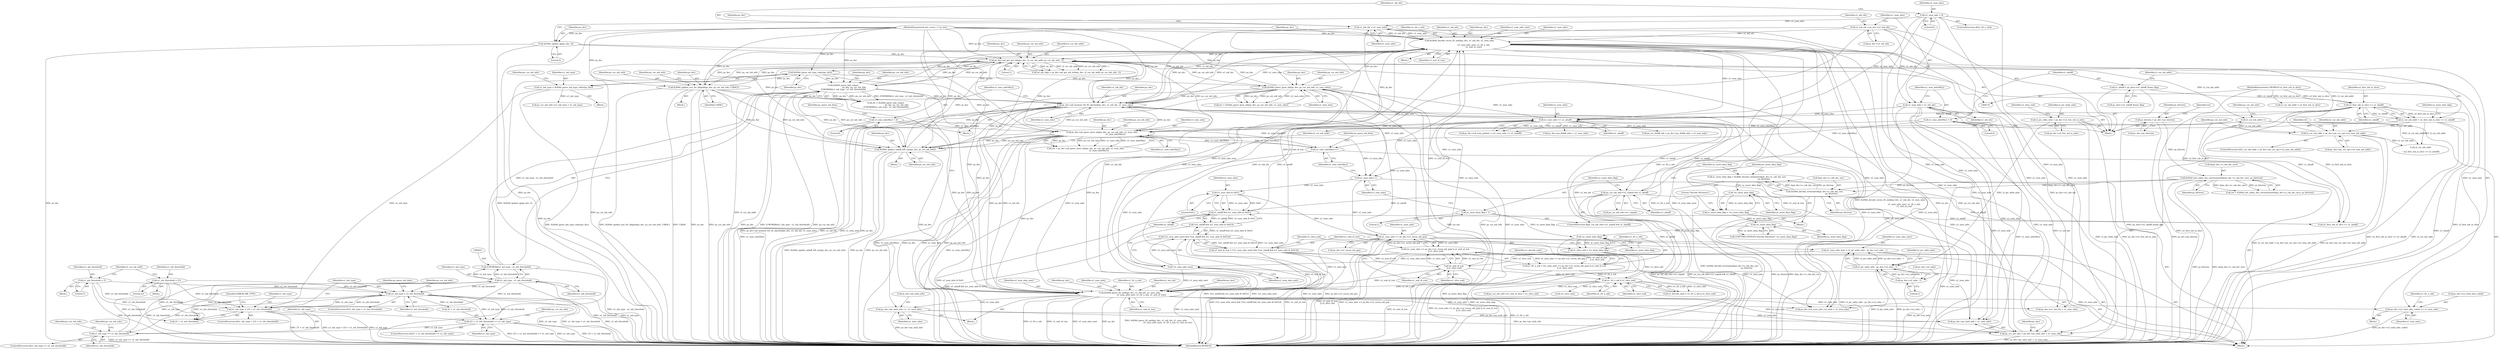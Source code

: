 digraph "0_Android_4a524d3a8ae9aa20c36430008e6bd429443f8f1d_2@pointer" {
"1000791" [label="(Call,ps_dec->u2_total_mbs_coded += u1_num_mbs)"];
"1000784" [label="(Call,ih264d_decode_recon_tfr_nmb(ps_dec, u1_mb_idx, u1_num_mbs,\n\n                                             u1_num_mbs_next, u1_tfr_n_mb,\n                                             u1_end_of_row))"];
"1000589" [label="(Call,ih264d_parse_ipcm_mb(ps_dec, ps_cur_mb_info, u1_num_mbs))"];
"1000503" [label="(Call,ih264d_parse_mb_type_cabac(ps_dec))"];
"1000367" [label="(Call,ps_dec->pf_get_mb_info(ps_dec, i2_cur_mb_addr, ps_cur_mb_info, 1))"];
"1000627" [label="(Call,ih264d_parse_imb_cabac(\n                                    ps_dec, ps_cur_mb_info,\n (UWORD8)(u1_mb_type - u1_mb_threshold)))"];
"1000136" [label="(MethodParameterIn,dec_struct_t * ps_dec)"];
"1000630" [label="(Call,(UWORD8)(u1_mb_type - u1_mb_threshold))"];
"1000632" [label="(Call,u1_mb_type - u1_mb_threshold)"];
"1000607" [label="(Call,u1_mb_type == u1_mb_threshold)"];
"1000574" [label="(Call,(25 + u1_mb_threshold) == u1_mb_type)"];
"1000519" [label="(Call,u1_mb_type < u1_mb_threshold)"];
"1000511" [label="(Call,u1_mb_type > (25 + u1_mb_threshold))"];
"1000501" [label="(Call,u1_mb_type = ih264d_parse_mb_type_cabac(ps_dec))"];
"1000217" [label="(Call,u1_mb_threshold = 23)"];
"1000203" [label="(Call,u1_mb_threshold = 5)"];
"1000476" [label="(Call,ih264d_update_nnz_for_skipmb(ps_dec, ps_cur_mb_info, CABAC))"];
"1000230" [label="(Call,ih264d_update_qp(ps_dec, 0))"];
"1000742" [label="(Call,ps_dec->pf_mvpred_ref_tfr_nby2mb(ps_dec, u1_mb_idx, u1_num_mbs))"];
"1000656" [label="(Call,ih264d_update_mbaff_left_nnz(ps_dec, ps_cur_mb_info))"];
"1000538" [label="(Call,ps_dec->pf_parse_inter_mb(ps_dec, ps_cur_mb_info, u1_num_mbs,\n                                          u1_num_mbsNby2))"];
"1000340" [label="(Call,u1_num_mbs >> u1_mbaff)"];
"1000238" [label="(Call,u1_num_mbs = u1_mb_idx)"];
"1000233" [label="(Call,u1_mb_idx = ps_dec->u1_mb_idx)"];
"1000721" [label="(Call,u1_num_mbs == ps_dec->u1_recon_mb_grp)"];
"1000688" [label="(Call,u1_num_mbs++)"];
"1000711" [label="(Call,u1_num_mbs & 0x01)"];
"1000798" [label="(Call,u1_num_mbs = 0)"];
"1000770" [label="(Call,ih264d_parse_tfr_nmb(ps_dec, u1_mb_idx, u1_num_mbs,\n                                     u1_num_mbs_next, u1_tfr_n_mb, u1_end_of_row))"];
"1000801" [label="(Call,u1_mb_idx = u1_num_mbs)"];
"1000706" [label="(Call,!u1_num_mbs_next)"];
"1000694" [label="(Call,u1_num_mbs_next = i2_pic_wdin_mbs - ps_dec->u2_mbx - 1)"];
"1000696" [label="(Call,i2_pic_wdin_mbs - ps_dec->u2_mbx - 1)"];
"1000149" [label="(Call,i2_pic_wdin_mbs = ps_dec->u2_frm_wd_in_mbs)"];
"1000698" [label="(Call,ps_dec->u2_mbx - 1)"];
"1000731" [label="(Call,u1_tfr_n_mb || u1_slice_end)"];
"1000718" [label="(Call,u1_tfr_n_mb = (u1_num_mbs == ps_dec->u1_recon_mb_grp) || u1_end_of_row\n || u1_slice_end)"];
"1000720" [label="(Call,(u1_num_mbs == ps_dec->u1_recon_mb_grp) || u1_end_of_row\n || u1_slice_end)"];
"1000726" [label="(Call,u1_end_of_row\n || u1_slice_end)"];
"1000703" [label="(Call,u1_end_of_row = (!u1_num_mbs_next) && (!(u1_mbaff && (u1_num_mbs & 0x01))))"];
"1000705" [label="(Call,(!u1_num_mbs_next) && (!(u1_mbaff && (u1_num_mbs & 0x01))))"];
"1000708" [label="(Call,!(u1_mbaff && (u1_num_mbs & 0x01)))"];
"1000709" [label="(Call,u1_mbaff && (u1_num_mbs & 0x01))"];
"1000662" [label="(Call,ps_cur_mb_info->u1_topmb && u1_mbaff)"];
"1000714" [label="(Call,u1_slice_end = !uc_more_data_flag)"];
"1000716" [label="(Call,!uc_more_data_flag)"];
"1000667" [label="(Call,uc_more_data_flag = 1)"];
"1000686" [label="(Call,!uc_more_data_flag)"];
"1000680" [label="(Call,uc_more_data_flag = !uc_more_data_flag)"];
"1000682" [label="(Call,!uc_more_data_flag)"];
"1000672" [label="(Call,uc_more_data_flag = ih264d_decode_terminate(&ps_dec->s_cab_dec_env,\n                                                      ps_bitstrm))"];
"1000674" [label="(Call,ih264d_decode_terminate(&ps_dec->s_cab_dec_env,\n                                                      ps_bitstrm))"];
"1000276" [label="(Call,ih264d_init_cabac_dec_envirnoment(&(ps_dec->s_cab_dec_env), ps_bitstrm))"];
"1000178" [label="(Call,ps_bitstrm = ps_dec->ps_bitstrm)"];
"1000251" [label="(Call,u2_first_mb_in_slice << u1_mbaff)"];
"1000138" [label="(MethodParameterIn,UWORD16 u2_first_mb_in_slice)"];
"1000244" [label="(Call,u1_mbaff = ps_slice->u1_mbaff_frame_flag)"];
"1000746" [label="(Call,u1_num_mbsNby2 = 0)"];
"1000241" [label="(Call,u1_num_mbsNby2 = 0)"];
"1000690" [label="(Call,u1_num_mbsNby2++)"];
"1000307" [label="(Call,i2_cur_mb_addr > ps_dec->ps_cur_sps->u2_max_mb_addr)"];
"1000659" [label="(Call,i2_cur_mb_addr++)"];
"1000249" [label="(Call,i2_cur_mb_addr = u2_first_mb_in_slice << u1_mbaff)"];
"1000319" [label="(Call,ps_cur_mb_info = ps_dec->ps_nmb_info + u1_num_mbs)"];
"1000777" [label="(Call,ps_dec->ps_nmb_info +=  u1_num_mbs)"];
"1000779" [label="(Identifier,ps_dec)"];
"1000742" [label="(Call,ps_dec->pf_mvpred_ref_tfr_nby2mb(ps_dec, u1_mb_idx, u1_num_mbs))"];
"1000693" [label="(Identifier,ps_parse_mb_data)"];
"1000629" [label="(Identifier,ps_cur_mb_info)"];
"1000309" [label="(Call,ps_dec->ps_cur_sps->u2_max_mb_addr)"];
"1000681" [label="(Identifier,uc_more_data_flag)"];
"1000369" [label="(Identifier,i2_cur_mb_addr)"];
"1000255" [label="(Identifier,uc_more_data_flag)"];
"1000541" [label="(Identifier,u1_num_mbs)"];
"1000705" [label="(Call,(!u1_num_mbs_next) && (!(u1_mbaff && (u1_num_mbs & 0x01))))"];
"1000307" [label="(Call,i2_cur_mb_addr > ps_dec->ps_cur_sps->u2_max_mb_addr)"];
"1000277" [label="(Call,&(ps_dec->s_cab_dec_env))"];
"1000178" [label="(Call,ps_bitstrm = ps_dec->ps_bitstrm)"];
"1000246" [label="(Call,ps_slice->u1_mbaff_frame_flag)"];
"1000539" [label="(Identifier,ps_dec)"];
"1000697" [label="(Identifier,i2_pic_wdin_mbs)"];
"1000732" [label="(Identifier,u1_tfr_n_mb)"];
"1000728" [label="(Identifier,u1_slice_end)"];
"1000801" [label="(Call,u1_mb_idx = u1_num_mbs)"];
"1000156" [label="(Identifier,u1_slice_end)"];
"1000326" [label="(Call,ps_dec->u4_num_mbs_cur_nmb = u1_num_mbs)"];
"1000806" [label="(Identifier,ps_dec)"];
"1000709" [label="(Call,u1_mbaff && (u1_num_mbs & 0x01))"];
"1000151" [label="(Call,ps_dec->u2_frm_wd_in_mbs)"];
"1000239" [label="(Identifier,u1_num_mbs)"];
"1000252" [label="(Identifier,u2_first_mb_in_slice)"];
"1000503" [label="(Call,ih264d_parse_mb_type_cabac(ps_dec))"];
"1000745" [label="(Identifier,u1_num_mbs)"];
"1000711" [label="(Call,u1_num_mbs & 0x01)"];
"1000371" [label="(Literal,1)"];
"1000583" [label="(Identifier,ps_cur_mb_info)"];
"1000217" [label="(Call,u1_mb_threshold = 23)"];
"1000689" [label="(Identifier,u1_num_mbs)"];
"1000511" [label="(Call,u1_mb_type > (25 + u1_mb_threshold))"];
"1000702" [label="(Literal,1)"];
"1000139" [label="(Block,)"];
"1000343" [label="(Call,ps_cur_deblk_mb = ps_dec->ps_deblk_mbn + u1_num_mbs)"];
"1000714" [label="(Call,u1_slice_end = !uc_more_data_flag)"];
"1000368" [label="(Identifier,ps_dec)"];
"1000306" [label="(ControlStructure,if(i2_cur_mb_addr > ps_dec->ps_cur_sps->u2_max_mb_addr))"];
"1000774" [label="(Identifier,u1_num_mbs_next)"];
"1000367" [label="(Call,ps_dec->pf_get_mb_info(ps_dec, i2_cur_mb_addr, ps_cur_mb_info, 1))"];
"1000726" [label="(Call,u1_end_of_row\n || u1_slice_end)"];
"1000220" [label="(Call,i2_cur_mb_addr = u2_first_mb_in_slice)"];
"1000655" [label="(Block,)"];
"1000625" [label="(Call,ret = ih264d_parse_imb_cabac(\n                                    ps_dec, ps_cur_mb_info,\n (UWORD8)(u1_mb_type - u1_mb_threshold)))"];
"1000341" [label="(Identifier,u1_num_mbs)"];
"1000274" [label="(Call,ret = ih264d_init_cabac_dec_envirnoment(&(ps_dec->s_cab_dec_env), ps_bitstrm))"];
"1000746" [label="(Call,u1_num_mbsNby2 = 0)"];
"1000296" [label="(Block,)"];
"1000336" [label="(Call,ps_dec->u4_num_pmbair = (u1_num_mbs >> u1_mbaff))"];
"1000249" [label="(Call,i2_cur_mb_addr = u2_first_mb_in_slice << u1_mbaff)"];
"1000243" [label="(Literal,0)"];
"1000778" [label="(Call,ps_dec->ps_nmb_info)"];
"1000707" [label="(Identifier,u1_num_mbs_next)"];
"1000723" [label="(Call,ps_dec->u1_recon_mb_grp)"];
"1000710" [label="(Identifier,u1_mbaff)"];
"1000685" [label="(Literal,\"Decode Sliceterm\")"];
"1000512" [label="(Identifier,u1_mb_type)"];
"1000632" [label="(Call,u1_mb_type - u1_mb_threshold)"];
"1000526" [label="(Identifier,ps_cur_mb_info)"];
"1000718" [label="(Call,u1_tfr_n_mb = (u1_num_mbs == ps_dec->u1_recon_mb_grp) || u1_end_of_row\n || u1_slice_end)"];
"1000785" [label="(Identifier,ps_dec)"];
"1000483" [label="(Identifier,ps_cur_mb_info)"];
"1000477" [label="(Identifier,ps_dec)"];
"1000628" [label="(Identifier,ps_dec)"];
"1000281" [label="(Identifier,ps_bitstrm)"];
"1000748" [label="(Literal,0)"];
"1000666" [label="(Identifier,u1_mbaff)"];
"1000657" [label="(Identifier,ps_dec)"];
"1000706" [label="(Call,!u1_num_mbs_next)"];
"1000771" [label="(Identifier,ps_dec)"];
"1000240" [label="(Identifier,u1_mb_idx)"];
"1000664" [label="(Identifier,ps_cur_mb_info)"];
"1000478" [label="(Identifier,ps_cur_mb_info)"];
"1000235" [label="(Call,ps_dec->u1_mb_idx)"];
"1000316" [label="(Identifier,ret)"];
"1000518" [label="(ControlStructure,if(u1_mb_type < u1_mb_threshold))"];
"1000536" [label="(Call,ret = ps_dec->pf_parse_inter_mb(ps_dec, ps_cur_mb_info, u1_num_mbs,\n                                          u1_num_mbsNby2))"];
"1000694" [label="(Call,u1_num_mbs_next = i2_pic_wdin_mbs - ps_dec->u2_mbx - 1)"];
"1000519" [label="(Call,u1_mb_type < u1_mb_threshold)"];
"1000231" [label="(Identifier,ps_dec)"];
"1000502" [label="(Identifier,u1_mb_type)"];
"1000520" [label="(Identifier,u1_mb_type)"];
"1000783" [label="(Block,)"];
"1000230" [label="(Call,ih264d_update_qp(ps_dec, 0))"];
"1000729" [label="(Call,u1_decode_nmb = u1_tfr_n_mb || u1_slice_end)"];
"1000587" [label="(Call,ret = ih264d_parse_ipcm_mb(ps_dec, ps_cur_mb_info, u1_num_mbs))"];
"1000784" [label="(Call,ih264d_decode_recon_tfr_nmb(ps_dec, u1_mb_idx, u1_num_mbs,\n\n                                             u1_num_mbs_next, u1_tfr_n_mb,\n                                             u1_end_of_row))"];
"1000613" [label="(Identifier,ps_cur_mb_info)"];
"1000690" [label="(Call,u1_num_mbsNby2++)"];
"1000769" [label="(Block,)"];
"1000696" [label="(Call,i2_pic_wdin_mbs - ps_dec->u2_mbx - 1)"];
"1000276" [label="(Call,ih264d_init_cabac_dec_envirnoment(&(ps_dec->s_cab_dec_env), ps_bitstrm))"];
"1000699" [label="(Call,ps_dec->u2_mbx)"];
"1000716" [label="(Call,!uc_more_data_flag)"];
"1000764" [label="(Block,)"];
"1000773" [label="(Identifier,u1_num_mbs)"];
"1000777" [label="(Call,ps_dec->ps_nmb_info +=  u1_num_mbs)"];
"1000573" [label="(ControlStructure,if((25 + u1_mb_threshold) == u1_mb_type))"];
"1000796" [label="(ControlStructure,if(u1_tfr_n_mb))"];
"1000589" [label="(Call,ih264d_parse_ipcm_mb(ps_dec, ps_cur_mb_info, u1_num_mbs))"];
"1000479" [label="(Identifier,CABAC)"];
"1000501" [label="(Call,u1_mb_type = ih264d_parse_mb_type_cabac(ps_dec))"];
"1000218" [label="(Identifier,u1_mb_threshold)"];
"1000731" [label="(Call,u1_tfr_n_mb || u1_slice_end)"];
"1000791" [label="(Call,ps_dec->u2_total_mbs_coded += u1_num_mbs)"];
"1000221" [label="(Identifier,i2_cur_mb_addr)"];
"1000185" [label="(Identifier,ret)"];
"1000658" [label="(Identifier,ps_cur_mb_info)"];
"1000708" [label="(Call,!(u1_mbaff && (u1_num_mbs & 0x01)))"];
"1000691" [label="(Identifier,u1_num_mbsNby2)"];
"1000630" [label="(Call,(UWORD8)(u1_mb_type - u1_mb_threshold))"];
"1000790" [label="(Identifier,u1_end_of_row)"];
"1000803" [label="(Identifier,u1_num_mbs)"];
"1000820" [label="(Call,i2_cur_mb_addr\n\n - (u2_first_mb_in_slice << u1_mbaff))"];
"1000733" [label="(Identifier,u1_slice_end)"];
"1000500" [label="(Block,)"];
"1000668" [label="(Identifier,uc_more_data_flag)"];
"1000205" [label="(Literal,5)"];
"1000193" [label="(Block,)"];
"1000591" [label="(Identifier,ps_cur_mb_info)"];
"1000574" [label="(Call,(25 + u1_mb_threshold) == u1_mb_type)"];
"1000319" [label="(Call,ps_cur_mb_info = ps_dec->ps_nmb_info + u1_num_mbs)"];
"1000540" [label="(Identifier,ps_cur_mb_info)"];
"1000795" [label="(Identifier,u1_num_mbs)"];
"1000507" [label="(Identifier,ps_cur_mb_info)"];
"1000219" [label="(Literal,23)"];
"1000734" [label="(Call,ps_cur_mb_info->u1_end_of_slice = u1_slice_end)"];
"1000609" [label="(Identifier,u1_mb_threshold)"];
"1000660" [label="(Identifier,i2_cur_mb_addr)"];
"1000802" [label="(Identifier,u1_mb_idx)"];
"1000747" [label="(Identifier,u1_num_mbsNby2)"];
"1000669" [label="(Literal,1)"];
"1000149" [label="(Call,i2_pic_wdin_mbs = ps_dec->u2_frm_wd_in_mbs)"];
"1000138" [label="(MethodParameterIn,UWORD16 u2_first_mb_in_slice)"];
"1000606" [label="(ControlStructure,if(u1_mb_type == u1_mb_threshold))"];
"1000505" [label="(Call,ps_cur_mb_info->u1_mb_type = u1_mb_type)"];
"1000720" [label="(Call,(u1_num_mbs == ps_dec->u1_recon_mb_grp) || u1_end_of_row\n || u1_slice_end)"];
"1000799" [label="(Identifier,u1_num_mbs)"];
"1000241" [label="(Call,u1_num_mbsNby2 = 0)"];
"1000712" [label="(Identifier,u1_num_mbs)"];
"1000793" [label="(Identifier,ps_dec)"];
"1000476" [label="(Call,ih264d_update_nnz_for_skipmb(ps_dec, ps_cur_mb_info, CABAC))"];
"1000695" [label="(Identifier,u1_num_mbs_next)"];
"1000788" [label="(Identifier,u1_num_mbs_next)"];
"1000233" [label="(Call,u1_mb_idx = ps_dec->u1_mb_idx)"];
"1000800" [label="(Literal,0)"];
"1000684" [label="(Call,COPYTHECONTEXT(\"Decode Sliceterm\",!uc_more_data_flag))"];
"1000721" [label="(Call,u1_num_mbs == ps_dec->u1_recon_mb_grp)"];
"1000253" [label="(Identifier,u1_mbaff)"];
"1000674" [label="(Call,ih264d_decode_terminate(&ps_dec->s_cab_dec_env,\n                                                      ps_bitstrm))"];
"1000250" [label="(Identifier,i2_cur_mb_addr)"];
"1000633" [label="(Identifier,u1_mb_type)"];
"1000704" [label="(Identifier,u1_end_of_row)"];
"1000659" [label="(Call,i2_cur_mb_addr++)"];
"1000517" [label="(Identifier,ERROR_MB_TYPE)"];
"1000675" [label="(Call,&ps_dec->s_cab_dec_env)"];
"1000245" [label="(Identifier,u1_mbaff)"];
"1000607" [label="(Call,u1_mb_type == u1_mb_threshold)"];
"1000673" [label="(Identifier,uc_more_data_flag)"];
"1000538" [label="(Call,ps_dec->pf_parse_inter_mb(ps_dec, ps_cur_mb_info, u1_num_mbs,\n                                          u1_num_mbsNby2))"];
"1000308" [label="(Identifier,i2_cur_mb_addr)"];
"1000822" [label="(Call,u2_first_mb_in_slice << u1_mbaff)"];
"1000328" [label="(Identifier,ps_dec)"];
"1000667" [label="(Call,uc_more_data_flag = 1)"];
"1000792" [label="(Call,ps_dec->u2_total_mbs_coded)"];
"1000627" [label="(Call,ih264d_parse_imb_cabac(\n                                    ps_dec, ps_cur_mb_info,\n (UWORD8)(u1_mb_type - u1_mb_threshold)))"];
"1000232" [label="(Literal,0)"];
"1000294" [label="(Call,!u1_slice_end)"];
"1000686" [label="(Call,!uc_more_data_flag)"];
"1000787" [label="(Identifier,u1_num_mbs)"];
"1000688" [label="(Call,u1_num_mbs++)"];
"1000698" [label="(Call,ps_dec->u2_mbx - 1)"];
"1000717" [label="(Identifier,uc_more_data_flag)"];
"1000744" [label="(Identifier,u1_mb_idx)"];
"1000592" [label="(Identifier,u1_num_mbs)"];
"1000789" [label="(Identifier,u1_tfr_n_mb)"];
"1000722" [label="(Identifier,u1_num_mbs)"];
"1000727" [label="(Identifier,u1_end_of_row)"];
"1000661" [label="(ControlStructure,if(ps_cur_mb_info->u1_topmb && u1_mbaff))"];
"1000827" [label="(MethodReturn,WORD32)"];
"1000683" [label="(Identifier,uc_more_data_flag)"];
"1000770" [label="(Call,ih264d_parse_tfr_nmb(ps_dec, u1_mb_idx, u1_num_mbs,\n                                     u1_num_mbs_next, u1_tfr_n_mb, u1_end_of_row))"];
"1000662" [label="(Call,ps_cur_mb_info->u1_topmb && u1_mbaff)"];
"1000504" [label="(Identifier,ps_dec)"];
"1000713" [label="(Literal,0x01)"];
"1000776" [label="(Identifier,u1_end_of_row)"];
"1000775" [label="(Identifier,u1_tfr_n_mb)"];
"1000679" [label="(Identifier,ps_bitstrm)"];
"1000401" [label="(Block,)"];
"1000751" [label="(Identifier,ps_parse_mb_data)"];
"1000682" [label="(Call,!uc_more_data_flag)"];
"1000743" [label="(Identifier,ps_dec)"];
"1000565" [label="(Identifier,ps_parse_mb_data)"];
"1000234" [label="(Identifier,u1_mb_idx)"];
"1000786" [label="(Identifier,u1_mb_idx)"];
"1000621" [label="(Identifier,ps_cur_mb_info)"];
"1000797" [label="(Identifier,u1_tfr_n_mb)"];
"1000150" [label="(Identifier,i2_pic_wdin_mbs)"];
"1000578" [label="(Identifier,u1_mb_type)"];
"1000663" [label="(Call,ps_cur_mb_info->u1_topmb)"];
"1000590" [label="(Identifier,ps_dec)"];
"1000370" [label="(Identifier,ps_cur_mb_info)"];
"1000238" [label="(Call,u1_num_mbs = u1_mb_idx)"];
"1000179" [label="(Identifier,ps_bitstrm)"];
"1000680" [label="(Call,uc_more_data_flag = !uc_more_data_flag)"];
"1000656" [label="(Call,ih264d_update_mbaff_left_nnz(ps_dec, ps_cur_mb_info))"];
"1000340" [label="(Call,u1_num_mbs >> u1_mbaff)"];
"1000608" [label="(Identifier,u1_mb_type)"];
"1000513" [label="(Call,25 + u1_mb_threshold)"];
"1000575" [label="(Call,25 + u1_mb_threshold)"];
"1000798" [label="(Call,u1_num_mbs = 0)"];
"1000542" [label="(Identifier,u1_num_mbsNby2)"];
"1000251" [label="(Call,u2_first_mb_in_slice << u1_mbaff)"];
"1000715" [label="(Identifier,u1_slice_end)"];
"1000242" [label="(Identifier,u1_num_mbsNby2)"];
"1000703" [label="(Call,u1_end_of_row = (!u1_num_mbs_next) && (!(u1_mbaff && (u1_num_mbs & 0x01))))"];
"1000687" [label="(Identifier,uc_more_data_flag)"];
"1000634" [label="(Identifier,u1_mb_threshold)"];
"1000741" [label="(Block,)"];
"1000521" [label="(Identifier,u1_mb_threshold)"];
"1000781" [label="(Identifier,u1_num_mbs)"];
"1000244" [label="(Call,u1_mbaff = ps_slice->u1_mbaff_frame_flag)"];
"1000136" [label="(MethodParameterIn,dec_struct_t * ps_dec)"];
"1000804" [label="(Call,ps_dec->u1_mb_idx = u1_num_mbs)"];
"1000345" [label="(Call,ps_dec->ps_deblk_mbn + u1_num_mbs)"];
"1000180" [label="(Call,ps_dec->ps_bitstrm)"];
"1000320" [label="(Identifier,ps_cur_mb_info)"];
"1000321" [label="(Call,ps_dec->ps_nmb_info + u1_num_mbs)"];
"1000671" [label="(Block,)"];
"1000730" [label="(Identifier,u1_decode_nmb)"];
"1000719" [label="(Identifier,u1_tfr_n_mb)"];
"1000510" [label="(ControlStructure,if(u1_mb_type > (25 + u1_mb_threshold)))"];
"1000207" [label="(Block,)"];
"1000772" [label="(Identifier,u1_mb_idx)"];
"1000203" [label="(Call,u1_mb_threshold = 5)"];
"1000204" [label="(Identifier,u1_mb_threshold)"];
"1000365" [label="(Call,u4_mb_skip = ps_dec->pf_get_mb_info(ps_dec, i2_cur_mb_addr, ps_cur_mb_info, 1))"];
"1000342" [label="(Identifier,u1_mbaff)"];
"1000672" [label="(Call,uc_more_data_flag = ih264d_decode_terminate(&ps_dec->s_cab_dec_env,\n                                                      ps_bitstrm))"];
"1000791" -> "1000764"  [label="AST: "];
"1000791" -> "1000795"  [label="CFG: "];
"1000792" -> "1000791"  [label="AST: "];
"1000795" -> "1000791"  [label="AST: "];
"1000797" -> "1000791"  [label="CFG: "];
"1000791" -> "1000827"  [label="DDG: ps_dec->u2_total_mbs_coded"];
"1000784" -> "1000791"  [label="DDG: u1_num_mbs"];
"1000770" -> "1000791"  [label="DDG: u1_num_mbs"];
"1000784" -> "1000783"  [label="AST: "];
"1000784" -> "1000790"  [label="CFG: "];
"1000785" -> "1000784"  [label="AST: "];
"1000786" -> "1000784"  [label="AST: "];
"1000787" -> "1000784"  [label="AST: "];
"1000788" -> "1000784"  [label="AST: "];
"1000789" -> "1000784"  [label="AST: "];
"1000790" -> "1000784"  [label="AST: "];
"1000793" -> "1000784"  [label="CFG: "];
"1000784" -> "1000827"  [label="DDG: ps_dec"];
"1000784" -> "1000827"  [label="DDG: u1_tfr_n_mb"];
"1000784" -> "1000827"  [label="DDG: u1_num_mbs_next"];
"1000784" -> "1000827"  [label="DDG: u1_end_of_row"];
"1000784" -> "1000827"  [label="DDG: ih264d_decode_recon_tfr_nmb(ps_dec, u1_mb_idx, u1_num_mbs,\n\n                                             u1_num_mbs_next, u1_tfr_n_mb,\n                                             u1_end_of_row)"];
"1000784" -> "1000319"  [label="DDG: u1_num_mbs"];
"1000784" -> "1000321"  [label="DDG: u1_num_mbs"];
"1000784" -> "1000326"  [label="DDG: u1_num_mbs"];
"1000784" -> "1000340"  [label="DDG: u1_num_mbs"];
"1000784" -> "1000367"  [label="DDG: ps_dec"];
"1000589" -> "1000784"  [label="DDG: ps_dec"];
"1000627" -> "1000784"  [label="DDG: ps_dec"];
"1000476" -> "1000784"  [label="DDG: ps_dec"];
"1000742" -> "1000784"  [label="DDG: ps_dec"];
"1000742" -> "1000784"  [label="DDG: u1_mb_idx"];
"1000742" -> "1000784"  [label="DDG: u1_num_mbs"];
"1000656" -> "1000784"  [label="DDG: ps_dec"];
"1000538" -> "1000784"  [label="DDG: ps_dec"];
"1000136" -> "1000784"  [label="DDG: ps_dec"];
"1000801" -> "1000784"  [label="DDG: u1_mb_idx"];
"1000233" -> "1000784"  [label="DDG: u1_mb_idx"];
"1000721" -> "1000784"  [label="DDG: u1_num_mbs"];
"1000706" -> "1000784"  [label="DDG: u1_num_mbs_next"];
"1000731" -> "1000784"  [label="DDG: u1_tfr_n_mb"];
"1000726" -> "1000784"  [label="DDG: u1_end_of_row"];
"1000703" -> "1000784"  [label="DDG: u1_end_of_row"];
"1000784" -> "1000801"  [label="DDG: u1_num_mbs"];
"1000784" -> "1000804"  [label="DDG: u1_num_mbs"];
"1000589" -> "1000587"  [label="AST: "];
"1000589" -> "1000592"  [label="CFG: "];
"1000590" -> "1000589"  [label="AST: "];
"1000591" -> "1000589"  [label="AST: "];
"1000592" -> "1000589"  [label="AST: "];
"1000587" -> "1000589"  [label="CFG: "];
"1000589" -> "1000827"  [label="DDG: ps_dec"];
"1000589" -> "1000827"  [label="DDG: u1_num_mbs"];
"1000589" -> "1000827"  [label="DDG: ps_cur_mb_info"];
"1000589" -> "1000367"  [label="DDG: ps_dec"];
"1000589" -> "1000587"  [label="DDG: ps_dec"];
"1000589" -> "1000587"  [label="DDG: ps_cur_mb_info"];
"1000589" -> "1000587"  [label="DDG: u1_num_mbs"];
"1000503" -> "1000589"  [label="DDG: ps_dec"];
"1000136" -> "1000589"  [label="DDG: ps_dec"];
"1000367" -> "1000589"  [label="DDG: ps_cur_mb_info"];
"1000340" -> "1000589"  [label="DDG: u1_num_mbs"];
"1000589" -> "1000656"  [label="DDG: ps_dec"];
"1000589" -> "1000656"  [label="DDG: ps_cur_mb_info"];
"1000589" -> "1000688"  [label="DDG: u1_num_mbs"];
"1000589" -> "1000742"  [label="DDG: ps_dec"];
"1000589" -> "1000770"  [label="DDG: ps_dec"];
"1000503" -> "1000501"  [label="AST: "];
"1000503" -> "1000504"  [label="CFG: "];
"1000504" -> "1000503"  [label="AST: "];
"1000501" -> "1000503"  [label="CFG: "];
"1000503" -> "1000827"  [label="DDG: ps_dec"];
"1000503" -> "1000501"  [label="DDG: ps_dec"];
"1000367" -> "1000503"  [label="DDG: ps_dec"];
"1000136" -> "1000503"  [label="DDG: ps_dec"];
"1000503" -> "1000538"  [label="DDG: ps_dec"];
"1000503" -> "1000627"  [label="DDG: ps_dec"];
"1000367" -> "1000365"  [label="AST: "];
"1000367" -> "1000371"  [label="CFG: "];
"1000368" -> "1000367"  [label="AST: "];
"1000369" -> "1000367"  [label="AST: "];
"1000370" -> "1000367"  [label="AST: "];
"1000371" -> "1000367"  [label="AST: "];
"1000365" -> "1000367"  [label="CFG: "];
"1000367" -> "1000827"  [label="DDG: i2_cur_mb_addr"];
"1000367" -> "1000827"  [label="DDG: ps_cur_mb_info"];
"1000367" -> "1000365"  [label="DDG: ps_dec"];
"1000367" -> "1000365"  [label="DDG: i2_cur_mb_addr"];
"1000367" -> "1000365"  [label="DDG: ps_cur_mb_info"];
"1000367" -> "1000365"  [label="DDG: 1"];
"1000627" -> "1000367"  [label="DDG: ps_dec"];
"1000476" -> "1000367"  [label="DDG: ps_dec"];
"1000230" -> "1000367"  [label="DDG: ps_dec"];
"1000742" -> "1000367"  [label="DDG: ps_dec"];
"1000770" -> "1000367"  [label="DDG: ps_dec"];
"1000656" -> "1000367"  [label="DDG: ps_dec"];
"1000538" -> "1000367"  [label="DDG: ps_dec"];
"1000136" -> "1000367"  [label="DDG: ps_dec"];
"1000307" -> "1000367"  [label="DDG: i2_cur_mb_addr"];
"1000319" -> "1000367"  [label="DDG: ps_cur_mb_info"];
"1000367" -> "1000476"  [label="DDG: ps_dec"];
"1000367" -> "1000476"  [label="DDG: ps_cur_mb_info"];
"1000367" -> "1000538"  [label="DDG: ps_cur_mb_info"];
"1000367" -> "1000627"  [label="DDG: ps_cur_mb_info"];
"1000367" -> "1000659"  [label="DDG: i2_cur_mb_addr"];
"1000627" -> "1000625"  [label="AST: "];
"1000627" -> "1000630"  [label="CFG: "];
"1000628" -> "1000627"  [label="AST: "];
"1000629" -> "1000627"  [label="AST: "];
"1000630" -> "1000627"  [label="AST: "];
"1000625" -> "1000627"  [label="CFG: "];
"1000627" -> "1000827"  [label="DDG: (UWORD8)(u1_mb_type - u1_mb_threshold)"];
"1000627" -> "1000827"  [label="DDG: ps_cur_mb_info"];
"1000627" -> "1000827"  [label="DDG: ps_dec"];
"1000627" -> "1000625"  [label="DDG: ps_dec"];
"1000627" -> "1000625"  [label="DDG: ps_cur_mb_info"];
"1000627" -> "1000625"  [label="DDG: (UWORD8)(u1_mb_type - u1_mb_threshold)"];
"1000136" -> "1000627"  [label="DDG: ps_dec"];
"1000630" -> "1000627"  [label="DDG: u1_mb_type - u1_mb_threshold"];
"1000627" -> "1000656"  [label="DDG: ps_dec"];
"1000627" -> "1000656"  [label="DDG: ps_cur_mb_info"];
"1000627" -> "1000742"  [label="DDG: ps_dec"];
"1000627" -> "1000770"  [label="DDG: ps_dec"];
"1000136" -> "1000135"  [label="AST: "];
"1000136" -> "1000827"  [label="DDG: ps_dec"];
"1000136" -> "1000230"  [label="DDG: ps_dec"];
"1000136" -> "1000476"  [label="DDG: ps_dec"];
"1000136" -> "1000538"  [label="DDG: ps_dec"];
"1000136" -> "1000656"  [label="DDG: ps_dec"];
"1000136" -> "1000742"  [label="DDG: ps_dec"];
"1000136" -> "1000770"  [label="DDG: ps_dec"];
"1000630" -> "1000632"  [label="CFG: "];
"1000631" -> "1000630"  [label="AST: "];
"1000632" -> "1000630"  [label="AST: "];
"1000630" -> "1000827"  [label="DDG: u1_mb_type - u1_mb_threshold"];
"1000632" -> "1000630"  [label="DDG: u1_mb_type"];
"1000632" -> "1000630"  [label="DDG: u1_mb_threshold"];
"1000632" -> "1000634"  [label="CFG: "];
"1000633" -> "1000632"  [label="AST: "];
"1000634" -> "1000632"  [label="AST: "];
"1000632" -> "1000827"  [label="DDG: u1_mb_type"];
"1000632" -> "1000827"  [label="DDG: u1_mb_threshold"];
"1000632" -> "1000511"  [label="DDG: u1_mb_threshold"];
"1000632" -> "1000513"  [label="DDG: u1_mb_threshold"];
"1000632" -> "1000519"  [label="DDG: u1_mb_threshold"];
"1000607" -> "1000632"  [label="DDG: u1_mb_type"];
"1000607" -> "1000632"  [label="DDG: u1_mb_threshold"];
"1000607" -> "1000606"  [label="AST: "];
"1000607" -> "1000609"  [label="CFG: "];
"1000608" -> "1000607"  [label="AST: "];
"1000609" -> "1000607"  [label="AST: "];
"1000613" -> "1000607"  [label="CFG: "];
"1000621" -> "1000607"  [label="CFG: "];
"1000607" -> "1000827"  [label="DDG: u1_mb_type == u1_mb_threshold"];
"1000574" -> "1000607"  [label="DDG: u1_mb_type"];
"1000519" -> "1000607"  [label="DDG: u1_mb_threshold"];
"1000574" -> "1000573"  [label="AST: "];
"1000574" -> "1000578"  [label="CFG: "];
"1000575" -> "1000574"  [label="AST: "];
"1000578" -> "1000574"  [label="AST: "];
"1000583" -> "1000574"  [label="CFG: "];
"1000608" -> "1000574"  [label="CFG: "];
"1000574" -> "1000827"  [label="DDG: 25 + u1_mb_threshold"];
"1000574" -> "1000827"  [label="DDG: (25 + u1_mb_threshold) == u1_mb_type"];
"1000574" -> "1000827"  [label="DDG: u1_mb_type"];
"1000519" -> "1000574"  [label="DDG: u1_mb_threshold"];
"1000519" -> "1000574"  [label="DDG: u1_mb_type"];
"1000519" -> "1000518"  [label="AST: "];
"1000519" -> "1000521"  [label="CFG: "];
"1000520" -> "1000519"  [label="AST: "];
"1000521" -> "1000519"  [label="AST: "];
"1000526" -> "1000519"  [label="CFG: "];
"1000565" -> "1000519"  [label="CFG: "];
"1000519" -> "1000827"  [label="DDG: u1_mb_type"];
"1000519" -> "1000827"  [label="DDG: u1_mb_type < u1_mb_threshold"];
"1000519" -> "1000827"  [label="DDG: u1_mb_threshold"];
"1000519" -> "1000511"  [label="DDG: u1_mb_threshold"];
"1000519" -> "1000513"  [label="DDG: u1_mb_threshold"];
"1000511" -> "1000519"  [label="DDG: u1_mb_type"];
"1000217" -> "1000519"  [label="DDG: u1_mb_threshold"];
"1000203" -> "1000519"  [label="DDG: u1_mb_threshold"];
"1000519" -> "1000575"  [label="DDG: u1_mb_threshold"];
"1000511" -> "1000510"  [label="AST: "];
"1000511" -> "1000513"  [label="CFG: "];
"1000512" -> "1000511"  [label="AST: "];
"1000513" -> "1000511"  [label="AST: "];
"1000517" -> "1000511"  [label="CFG: "];
"1000520" -> "1000511"  [label="CFG: "];
"1000511" -> "1000827"  [label="DDG: 25 + u1_mb_threshold"];
"1000511" -> "1000827"  [label="DDG: u1_mb_type > (25 + u1_mb_threshold)"];
"1000511" -> "1000827"  [label="DDG: u1_mb_type"];
"1000501" -> "1000511"  [label="DDG: u1_mb_type"];
"1000217" -> "1000511"  [label="DDG: u1_mb_threshold"];
"1000203" -> "1000511"  [label="DDG: u1_mb_threshold"];
"1000501" -> "1000500"  [label="AST: "];
"1000502" -> "1000501"  [label="AST: "];
"1000507" -> "1000501"  [label="CFG: "];
"1000501" -> "1000827"  [label="DDG: ih264d_parse_mb_type_cabac(ps_dec)"];
"1000501" -> "1000505"  [label="DDG: u1_mb_type"];
"1000217" -> "1000207"  [label="AST: "];
"1000217" -> "1000219"  [label="CFG: "];
"1000218" -> "1000217"  [label="AST: "];
"1000219" -> "1000217"  [label="AST: "];
"1000221" -> "1000217"  [label="CFG: "];
"1000217" -> "1000827"  [label="DDG: u1_mb_threshold"];
"1000217" -> "1000513"  [label="DDG: u1_mb_threshold"];
"1000203" -> "1000193"  [label="AST: "];
"1000203" -> "1000205"  [label="CFG: "];
"1000204" -> "1000203"  [label="AST: "];
"1000205" -> "1000203"  [label="AST: "];
"1000221" -> "1000203"  [label="CFG: "];
"1000203" -> "1000827"  [label="DDG: u1_mb_threshold"];
"1000203" -> "1000513"  [label="DDG: u1_mb_threshold"];
"1000476" -> "1000401"  [label="AST: "];
"1000476" -> "1000479"  [label="CFG: "];
"1000477" -> "1000476"  [label="AST: "];
"1000478" -> "1000476"  [label="AST: "];
"1000479" -> "1000476"  [label="AST: "];
"1000483" -> "1000476"  [label="CFG: "];
"1000476" -> "1000827"  [label="DDG: ih264d_update_nnz_for_skipmb(ps_dec, ps_cur_mb_info, CABAC)"];
"1000476" -> "1000827"  [label="DDG: CABAC"];
"1000476" -> "1000827"  [label="DDG: ps_dec"];
"1000476" -> "1000827"  [label="DDG: ps_cur_mb_info"];
"1000476" -> "1000656"  [label="DDG: ps_dec"];
"1000476" -> "1000656"  [label="DDG: ps_cur_mb_info"];
"1000476" -> "1000742"  [label="DDG: ps_dec"];
"1000476" -> "1000770"  [label="DDG: ps_dec"];
"1000230" -> "1000139"  [label="AST: "];
"1000230" -> "1000232"  [label="CFG: "];
"1000231" -> "1000230"  [label="AST: "];
"1000232" -> "1000230"  [label="AST: "];
"1000234" -> "1000230"  [label="CFG: "];
"1000230" -> "1000827"  [label="DDG: ps_dec"];
"1000230" -> "1000827"  [label="DDG: ih264d_update_qp(ps_dec, 0)"];
"1000742" -> "1000741"  [label="AST: "];
"1000742" -> "1000745"  [label="CFG: "];
"1000743" -> "1000742"  [label="AST: "];
"1000744" -> "1000742"  [label="AST: "];
"1000745" -> "1000742"  [label="AST: "];
"1000747" -> "1000742"  [label="CFG: "];
"1000742" -> "1000827"  [label="DDG: ps_dec->pf_mvpred_ref_tfr_nby2mb(ps_dec, u1_mb_idx, u1_num_mbs)"];
"1000742" -> "1000827"  [label="DDG: u1_mb_idx"];
"1000742" -> "1000827"  [label="DDG: u1_num_mbs"];
"1000742" -> "1000827"  [label="DDG: ps_dec"];
"1000742" -> "1000319"  [label="DDG: u1_num_mbs"];
"1000742" -> "1000321"  [label="DDG: u1_num_mbs"];
"1000742" -> "1000326"  [label="DDG: u1_num_mbs"];
"1000742" -> "1000340"  [label="DDG: u1_num_mbs"];
"1000656" -> "1000742"  [label="DDG: ps_dec"];
"1000538" -> "1000742"  [label="DDG: ps_dec"];
"1000801" -> "1000742"  [label="DDG: u1_mb_idx"];
"1000233" -> "1000742"  [label="DDG: u1_mb_idx"];
"1000721" -> "1000742"  [label="DDG: u1_num_mbs"];
"1000742" -> "1000770"  [label="DDG: ps_dec"];
"1000742" -> "1000770"  [label="DDG: u1_mb_idx"];
"1000742" -> "1000770"  [label="DDG: u1_num_mbs"];
"1000656" -> "1000655"  [label="AST: "];
"1000656" -> "1000658"  [label="CFG: "];
"1000657" -> "1000656"  [label="AST: "];
"1000658" -> "1000656"  [label="AST: "];
"1000660" -> "1000656"  [label="CFG: "];
"1000656" -> "1000827"  [label="DDG: ih264d_update_mbaff_left_nnz(ps_dec, ps_cur_mb_info)"];
"1000656" -> "1000827"  [label="DDG: ps_cur_mb_info"];
"1000656" -> "1000827"  [label="DDG: ps_dec"];
"1000538" -> "1000656"  [label="DDG: ps_dec"];
"1000538" -> "1000656"  [label="DDG: ps_cur_mb_info"];
"1000656" -> "1000770"  [label="DDG: ps_dec"];
"1000538" -> "1000536"  [label="AST: "];
"1000538" -> "1000542"  [label="CFG: "];
"1000539" -> "1000538"  [label="AST: "];
"1000540" -> "1000538"  [label="AST: "];
"1000541" -> "1000538"  [label="AST: "];
"1000542" -> "1000538"  [label="AST: "];
"1000536" -> "1000538"  [label="CFG: "];
"1000538" -> "1000827"  [label="DDG: ps_cur_mb_info"];
"1000538" -> "1000827"  [label="DDG: u1_num_mbsNby2"];
"1000538" -> "1000827"  [label="DDG: ps_dec"];
"1000538" -> "1000827"  [label="DDG: u1_num_mbs"];
"1000538" -> "1000536"  [label="DDG: ps_dec"];
"1000538" -> "1000536"  [label="DDG: ps_cur_mb_info"];
"1000538" -> "1000536"  [label="DDG: u1_num_mbs"];
"1000538" -> "1000536"  [label="DDG: u1_num_mbsNby2"];
"1000340" -> "1000538"  [label="DDG: u1_num_mbs"];
"1000746" -> "1000538"  [label="DDG: u1_num_mbsNby2"];
"1000241" -> "1000538"  [label="DDG: u1_num_mbsNby2"];
"1000690" -> "1000538"  [label="DDG: u1_num_mbsNby2"];
"1000538" -> "1000688"  [label="DDG: u1_num_mbs"];
"1000538" -> "1000690"  [label="DDG: u1_num_mbsNby2"];
"1000538" -> "1000770"  [label="DDG: ps_dec"];
"1000340" -> "1000336"  [label="AST: "];
"1000340" -> "1000342"  [label="CFG: "];
"1000341" -> "1000340"  [label="AST: "];
"1000342" -> "1000340"  [label="AST: "];
"1000336" -> "1000340"  [label="CFG: "];
"1000340" -> "1000827"  [label="DDG: u1_mbaff"];
"1000340" -> "1000336"  [label="DDG: u1_num_mbs"];
"1000340" -> "1000336"  [label="DDG: u1_mbaff"];
"1000238" -> "1000340"  [label="DDG: u1_num_mbs"];
"1000721" -> "1000340"  [label="DDG: u1_num_mbs"];
"1000798" -> "1000340"  [label="DDG: u1_num_mbs"];
"1000770" -> "1000340"  [label="DDG: u1_num_mbs"];
"1000251" -> "1000340"  [label="DDG: u1_mbaff"];
"1000709" -> "1000340"  [label="DDG: u1_mbaff"];
"1000662" -> "1000340"  [label="DDG: u1_mbaff"];
"1000340" -> "1000343"  [label="DDG: u1_num_mbs"];
"1000340" -> "1000345"  [label="DDG: u1_num_mbs"];
"1000340" -> "1000662"  [label="DDG: u1_mbaff"];
"1000340" -> "1000688"  [label="DDG: u1_num_mbs"];
"1000238" -> "1000139"  [label="AST: "];
"1000238" -> "1000240"  [label="CFG: "];
"1000239" -> "1000238"  [label="AST: "];
"1000240" -> "1000238"  [label="AST: "];
"1000242" -> "1000238"  [label="CFG: "];
"1000238" -> "1000827"  [label="DDG: u1_num_mbs"];
"1000238" -> "1000827"  [label="DDG: u1_mb_idx"];
"1000233" -> "1000238"  [label="DDG: u1_mb_idx"];
"1000238" -> "1000319"  [label="DDG: u1_num_mbs"];
"1000238" -> "1000321"  [label="DDG: u1_num_mbs"];
"1000238" -> "1000326"  [label="DDG: u1_num_mbs"];
"1000233" -> "1000139"  [label="AST: "];
"1000233" -> "1000235"  [label="CFG: "];
"1000234" -> "1000233"  [label="AST: "];
"1000235" -> "1000233"  [label="AST: "];
"1000239" -> "1000233"  [label="CFG: "];
"1000233" -> "1000827"  [label="DDG: ps_dec->u1_mb_idx"];
"1000233" -> "1000770"  [label="DDG: u1_mb_idx"];
"1000721" -> "1000720"  [label="AST: "];
"1000721" -> "1000723"  [label="CFG: "];
"1000722" -> "1000721"  [label="AST: "];
"1000723" -> "1000721"  [label="AST: "];
"1000727" -> "1000721"  [label="CFG: "];
"1000720" -> "1000721"  [label="CFG: "];
"1000721" -> "1000827"  [label="DDG: u1_num_mbs"];
"1000721" -> "1000827"  [label="DDG: ps_dec->u1_recon_mb_grp"];
"1000721" -> "1000319"  [label="DDG: u1_num_mbs"];
"1000721" -> "1000321"  [label="DDG: u1_num_mbs"];
"1000721" -> "1000326"  [label="DDG: u1_num_mbs"];
"1000721" -> "1000720"  [label="DDG: u1_num_mbs"];
"1000721" -> "1000720"  [label="DDG: ps_dec->u1_recon_mb_grp"];
"1000688" -> "1000721"  [label="DDG: u1_num_mbs"];
"1000711" -> "1000721"  [label="DDG: u1_num_mbs"];
"1000721" -> "1000770"  [label="DDG: u1_num_mbs"];
"1000688" -> "1000296"  [label="AST: "];
"1000688" -> "1000689"  [label="CFG: "];
"1000689" -> "1000688"  [label="AST: "];
"1000691" -> "1000688"  [label="CFG: "];
"1000688" -> "1000711"  [label="DDG: u1_num_mbs"];
"1000711" -> "1000709"  [label="AST: "];
"1000711" -> "1000713"  [label="CFG: "];
"1000712" -> "1000711"  [label="AST: "];
"1000713" -> "1000711"  [label="AST: "];
"1000709" -> "1000711"  [label="CFG: "];
"1000711" -> "1000709"  [label="DDG: u1_num_mbs"];
"1000711" -> "1000709"  [label="DDG: 0x01"];
"1000798" -> "1000796"  [label="AST: "];
"1000798" -> "1000800"  [label="CFG: "];
"1000799" -> "1000798"  [label="AST: "];
"1000800" -> "1000798"  [label="AST: "];
"1000802" -> "1000798"  [label="CFG: "];
"1000798" -> "1000319"  [label="DDG: u1_num_mbs"];
"1000798" -> "1000321"  [label="DDG: u1_num_mbs"];
"1000798" -> "1000326"  [label="DDG: u1_num_mbs"];
"1000798" -> "1000801"  [label="DDG: u1_num_mbs"];
"1000798" -> "1000804"  [label="DDG: u1_num_mbs"];
"1000770" -> "1000769"  [label="AST: "];
"1000770" -> "1000776"  [label="CFG: "];
"1000771" -> "1000770"  [label="AST: "];
"1000772" -> "1000770"  [label="AST: "];
"1000773" -> "1000770"  [label="AST: "];
"1000774" -> "1000770"  [label="AST: "];
"1000775" -> "1000770"  [label="AST: "];
"1000776" -> "1000770"  [label="AST: "];
"1000779" -> "1000770"  [label="CFG: "];
"1000770" -> "1000827"  [label="DDG: u1_end_of_row"];
"1000770" -> "1000827"  [label="DDG: ih264d_parse_tfr_nmb(ps_dec, u1_mb_idx, u1_num_mbs,\n                                     u1_num_mbs_next, u1_tfr_n_mb, u1_end_of_row)"];
"1000770" -> "1000827"  [label="DDG: u1_num_mbs_next"];
"1000770" -> "1000827"  [label="DDG: ps_dec"];
"1000770" -> "1000827"  [label="DDG: u1_tfr_n_mb"];
"1000770" -> "1000319"  [label="DDG: u1_num_mbs"];
"1000770" -> "1000321"  [label="DDG: u1_num_mbs"];
"1000770" -> "1000326"  [label="DDG: u1_num_mbs"];
"1000801" -> "1000770"  [label="DDG: u1_mb_idx"];
"1000706" -> "1000770"  [label="DDG: u1_num_mbs_next"];
"1000731" -> "1000770"  [label="DDG: u1_tfr_n_mb"];
"1000726" -> "1000770"  [label="DDG: u1_end_of_row"];
"1000703" -> "1000770"  [label="DDG: u1_end_of_row"];
"1000770" -> "1000777"  [label="DDG: u1_num_mbs"];
"1000770" -> "1000801"  [label="DDG: u1_num_mbs"];
"1000770" -> "1000804"  [label="DDG: u1_num_mbs"];
"1000801" -> "1000764"  [label="AST: "];
"1000801" -> "1000803"  [label="CFG: "];
"1000802" -> "1000801"  [label="AST: "];
"1000803" -> "1000801"  [label="AST: "];
"1000806" -> "1000801"  [label="CFG: "];
"1000801" -> "1000827"  [label="DDG: u1_mb_idx"];
"1000706" -> "1000705"  [label="AST: "];
"1000706" -> "1000707"  [label="CFG: "];
"1000707" -> "1000706"  [label="AST: "];
"1000710" -> "1000706"  [label="CFG: "];
"1000705" -> "1000706"  [label="CFG: "];
"1000706" -> "1000827"  [label="DDG: u1_num_mbs_next"];
"1000706" -> "1000705"  [label="DDG: u1_num_mbs_next"];
"1000694" -> "1000706"  [label="DDG: u1_num_mbs_next"];
"1000694" -> "1000296"  [label="AST: "];
"1000694" -> "1000696"  [label="CFG: "];
"1000695" -> "1000694"  [label="AST: "];
"1000696" -> "1000694"  [label="AST: "];
"1000704" -> "1000694"  [label="CFG: "];
"1000694" -> "1000827"  [label="DDG: i2_pic_wdin_mbs - ps_dec->u2_mbx - 1"];
"1000696" -> "1000694"  [label="DDG: i2_pic_wdin_mbs"];
"1000696" -> "1000694"  [label="DDG: ps_dec->u2_mbx - 1"];
"1000696" -> "1000698"  [label="CFG: "];
"1000697" -> "1000696"  [label="AST: "];
"1000698" -> "1000696"  [label="AST: "];
"1000696" -> "1000827"  [label="DDG: i2_pic_wdin_mbs"];
"1000696" -> "1000827"  [label="DDG: ps_dec->u2_mbx - 1"];
"1000149" -> "1000696"  [label="DDG: i2_pic_wdin_mbs"];
"1000698" -> "1000696"  [label="DDG: ps_dec->u2_mbx"];
"1000698" -> "1000696"  [label="DDG: 1"];
"1000149" -> "1000139"  [label="AST: "];
"1000149" -> "1000151"  [label="CFG: "];
"1000150" -> "1000149"  [label="AST: "];
"1000151" -> "1000149"  [label="AST: "];
"1000156" -> "1000149"  [label="CFG: "];
"1000149" -> "1000827"  [label="DDG: ps_dec->u2_frm_wd_in_mbs"];
"1000149" -> "1000827"  [label="DDG: i2_pic_wdin_mbs"];
"1000698" -> "1000702"  [label="CFG: "];
"1000699" -> "1000698"  [label="AST: "];
"1000702" -> "1000698"  [label="AST: "];
"1000698" -> "1000827"  [label="DDG: ps_dec->u2_mbx"];
"1000731" -> "1000729"  [label="AST: "];
"1000731" -> "1000732"  [label="CFG: "];
"1000731" -> "1000733"  [label="CFG: "];
"1000732" -> "1000731"  [label="AST: "];
"1000733" -> "1000731"  [label="AST: "];
"1000729" -> "1000731"  [label="CFG: "];
"1000731" -> "1000827"  [label="DDG: u1_tfr_n_mb"];
"1000731" -> "1000294"  [label="DDG: u1_slice_end"];
"1000731" -> "1000729"  [label="DDG: u1_tfr_n_mb"];
"1000731" -> "1000729"  [label="DDG: u1_slice_end"];
"1000718" -> "1000731"  [label="DDG: u1_tfr_n_mb"];
"1000714" -> "1000731"  [label="DDG: u1_slice_end"];
"1000726" -> "1000731"  [label="DDG: u1_slice_end"];
"1000731" -> "1000734"  [label="DDG: u1_slice_end"];
"1000718" -> "1000296"  [label="AST: "];
"1000718" -> "1000720"  [label="CFG: "];
"1000719" -> "1000718"  [label="AST: "];
"1000720" -> "1000718"  [label="AST: "];
"1000730" -> "1000718"  [label="CFG: "];
"1000718" -> "1000827"  [label="DDG: (u1_num_mbs == ps_dec->u1_recon_mb_grp) || u1_end_of_row\n || u1_slice_end"];
"1000720" -> "1000718"  [label="DDG: u1_num_mbs == ps_dec->u1_recon_mb_grp"];
"1000720" -> "1000718"  [label="DDG: u1_end_of_row\n || u1_slice_end"];
"1000720" -> "1000726"  [label="CFG: "];
"1000726" -> "1000720"  [label="AST: "];
"1000720" -> "1000827"  [label="DDG: u1_num_mbs == ps_dec->u1_recon_mb_grp"];
"1000720" -> "1000827"  [label="DDG: u1_end_of_row\n || u1_slice_end"];
"1000726" -> "1000720"  [label="DDG: u1_end_of_row"];
"1000726" -> "1000720"  [label="DDG: u1_slice_end"];
"1000726" -> "1000727"  [label="CFG: "];
"1000726" -> "1000728"  [label="CFG: "];
"1000727" -> "1000726"  [label="AST: "];
"1000728" -> "1000726"  [label="AST: "];
"1000726" -> "1000827"  [label="DDG: u1_end_of_row"];
"1000703" -> "1000726"  [label="DDG: u1_end_of_row"];
"1000714" -> "1000726"  [label="DDG: u1_slice_end"];
"1000703" -> "1000296"  [label="AST: "];
"1000703" -> "1000705"  [label="CFG: "];
"1000704" -> "1000703"  [label="AST: "];
"1000705" -> "1000703"  [label="AST: "];
"1000715" -> "1000703"  [label="CFG: "];
"1000703" -> "1000827"  [label="DDG: (!u1_num_mbs_next) && (!(u1_mbaff && (u1_num_mbs & 0x01)))"];
"1000703" -> "1000827"  [label="DDG: u1_end_of_row"];
"1000705" -> "1000703"  [label="DDG: !u1_num_mbs_next"];
"1000705" -> "1000703"  [label="DDG: !(u1_mbaff && (u1_num_mbs & 0x01))"];
"1000705" -> "1000708"  [label="CFG: "];
"1000708" -> "1000705"  [label="AST: "];
"1000705" -> "1000827"  [label="DDG: !(u1_mbaff && (u1_num_mbs & 0x01))"];
"1000705" -> "1000827"  [label="DDG: !u1_num_mbs_next"];
"1000708" -> "1000705"  [label="DDG: u1_mbaff && (u1_num_mbs & 0x01)"];
"1000708" -> "1000709"  [label="CFG: "];
"1000709" -> "1000708"  [label="AST: "];
"1000708" -> "1000827"  [label="DDG: u1_mbaff && (u1_num_mbs & 0x01)"];
"1000709" -> "1000708"  [label="DDG: u1_mbaff"];
"1000709" -> "1000708"  [label="DDG: u1_num_mbs & 0x01"];
"1000709" -> "1000710"  [label="CFG: "];
"1000710" -> "1000709"  [label="AST: "];
"1000709" -> "1000827"  [label="DDG: u1_num_mbs & 0x01"];
"1000662" -> "1000709"  [label="DDG: u1_mbaff"];
"1000709" -> "1000822"  [label="DDG: u1_mbaff"];
"1000662" -> "1000661"  [label="AST: "];
"1000662" -> "1000663"  [label="CFG: "];
"1000662" -> "1000666"  [label="CFG: "];
"1000663" -> "1000662"  [label="AST: "];
"1000666" -> "1000662"  [label="AST: "];
"1000668" -> "1000662"  [label="CFG: "];
"1000673" -> "1000662"  [label="CFG: "];
"1000662" -> "1000827"  [label="DDG: ps_cur_mb_info->u1_topmb"];
"1000662" -> "1000827"  [label="DDG: ps_cur_mb_info->u1_topmb && u1_mbaff"];
"1000662" -> "1000822"  [label="DDG: u1_mbaff"];
"1000714" -> "1000296"  [label="AST: "];
"1000714" -> "1000716"  [label="CFG: "];
"1000715" -> "1000714"  [label="AST: "];
"1000716" -> "1000714"  [label="AST: "];
"1000719" -> "1000714"  [label="CFG: "];
"1000714" -> "1000827"  [label="DDG: !uc_more_data_flag"];
"1000716" -> "1000714"  [label="DDG: uc_more_data_flag"];
"1000716" -> "1000717"  [label="CFG: "];
"1000717" -> "1000716"  [label="AST: "];
"1000716" -> "1000827"  [label="DDG: uc_more_data_flag"];
"1000667" -> "1000716"  [label="DDG: uc_more_data_flag"];
"1000686" -> "1000716"  [label="DDG: uc_more_data_flag"];
"1000667" -> "1000661"  [label="AST: "];
"1000667" -> "1000669"  [label="CFG: "];
"1000668" -> "1000667"  [label="AST: "];
"1000669" -> "1000667"  [label="AST: "];
"1000689" -> "1000667"  [label="CFG: "];
"1000686" -> "1000684"  [label="AST: "];
"1000686" -> "1000687"  [label="CFG: "];
"1000687" -> "1000686"  [label="AST: "];
"1000684" -> "1000686"  [label="CFG: "];
"1000686" -> "1000684"  [label="DDG: uc_more_data_flag"];
"1000680" -> "1000686"  [label="DDG: uc_more_data_flag"];
"1000680" -> "1000671"  [label="AST: "];
"1000680" -> "1000682"  [label="CFG: "];
"1000681" -> "1000680"  [label="AST: "];
"1000682" -> "1000680"  [label="AST: "];
"1000685" -> "1000680"  [label="CFG: "];
"1000682" -> "1000680"  [label="DDG: uc_more_data_flag"];
"1000682" -> "1000683"  [label="CFG: "];
"1000683" -> "1000682"  [label="AST: "];
"1000672" -> "1000682"  [label="DDG: uc_more_data_flag"];
"1000672" -> "1000671"  [label="AST: "];
"1000672" -> "1000674"  [label="CFG: "];
"1000673" -> "1000672"  [label="AST: "];
"1000674" -> "1000672"  [label="AST: "];
"1000681" -> "1000672"  [label="CFG: "];
"1000672" -> "1000827"  [label="DDG: ih264d_decode_terminate(&ps_dec->s_cab_dec_env,\n                                                      ps_bitstrm)"];
"1000674" -> "1000672"  [label="DDG: &ps_dec->s_cab_dec_env"];
"1000674" -> "1000672"  [label="DDG: ps_bitstrm"];
"1000674" -> "1000679"  [label="CFG: "];
"1000675" -> "1000674"  [label="AST: "];
"1000679" -> "1000674"  [label="AST: "];
"1000674" -> "1000827"  [label="DDG: ps_bitstrm"];
"1000674" -> "1000827"  [label="DDG: &ps_dec->s_cab_dec_env"];
"1000276" -> "1000674"  [label="DDG: &(ps_dec->s_cab_dec_env)"];
"1000276" -> "1000674"  [label="DDG: ps_bitstrm"];
"1000276" -> "1000274"  [label="AST: "];
"1000276" -> "1000281"  [label="CFG: "];
"1000277" -> "1000276"  [label="AST: "];
"1000281" -> "1000276"  [label="AST: "];
"1000274" -> "1000276"  [label="CFG: "];
"1000276" -> "1000827"  [label="DDG: ps_bitstrm"];
"1000276" -> "1000827"  [label="DDG: &(ps_dec->s_cab_dec_env)"];
"1000276" -> "1000274"  [label="DDG: &(ps_dec->s_cab_dec_env)"];
"1000276" -> "1000274"  [label="DDG: ps_bitstrm"];
"1000178" -> "1000276"  [label="DDG: ps_bitstrm"];
"1000178" -> "1000139"  [label="AST: "];
"1000178" -> "1000180"  [label="CFG: "];
"1000179" -> "1000178"  [label="AST: "];
"1000180" -> "1000178"  [label="AST: "];
"1000185" -> "1000178"  [label="CFG: "];
"1000178" -> "1000827"  [label="DDG: ps_dec->ps_bitstrm"];
"1000251" -> "1000249"  [label="AST: "];
"1000251" -> "1000253"  [label="CFG: "];
"1000252" -> "1000251"  [label="AST: "];
"1000253" -> "1000251"  [label="AST: "];
"1000249" -> "1000251"  [label="CFG: "];
"1000251" -> "1000827"  [label="DDG: u1_mbaff"];
"1000251" -> "1000827"  [label="DDG: u2_first_mb_in_slice"];
"1000251" -> "1000249"  [label="DDG: u2_first_mb_in_slice"];
"1000251" -> "1000249"  [label="DDG: u1_mbaff"];
"1000138" -> "1000251"  [label="DDG: u2_first_mb_in_slice"];
"1000244" -> "1000251"  [label="DDG: u1_mbaff"];
"1000251" -> "1000822"  [label="DDG: u2_first_mb_in_slice"];
"1000251" -> "1000822"  [label="DDG: u1_mbaff"];
"1000138" -> "1000135"  [label="AST: "];
"1000138" -> "1000827"  [label="DDG: u2_first_mb_in_slice"];
"1000138" -> "1000220"  [label="DDG: u2_first_mb_in_slice"];
"1000138" -> "1000822"  [label="DDG: u2_first_mb_in_slice"];
"1000244" -> "1000139"  [label="AST: "];
"1000244" -> "1000246"  [label="CFG: "];
"1000245" -> "1000244"  [label="AST: "];
"1000246" -> "1000244"  [label="AST: "];
"1000250" -> "1000244"  [label="CFG: "];
"1000244" -> "1000827"  [label="DDG: ps_slice->u1_mbaff_frame_flag"];
"1000746" -> "1000741"  [label="AST: "];
"1000746" -> "1000748"  [label="CFG: "];
"1000747" -> "1000746"  [label="AST: "];
"1000748" -> "1000746"  [label="AST: "];
"1000751" -> "1000746"  [label="CFG: "];
"1000746" -> "1000827"  [label="DDG: u1_num_mbsNby2"];
"1000746" -> "1000690"  [label="DDG: u1_num_mbsNby2"];
"1000241" -> "1000139"  [label="AST: "];
"1000241" -> "1000243"  [label="CFG: "];
"1000242" -> "1000241"  [label="AST: "];
"1000243" -> "1000241"  [label="AST: "];
"1000245" -> "1000241"  [label="CFG: "];
"1000241" -> "1000827"  [label="DDG: u1_num_mbsNby2"];
"1000241" -> "1000690"  [label="DDG: u1_num_mbsNby2"];
"1000690" -> "1000296"  [label="AST: "];
"1000690" -> "1000691"  [label="CFG: "];
"1000691" -> "1000690"  [label="AST: "];
"1000693" -> "1000690"  [label="CFG: "];
"1000690" -> "1000827"  [label="DDG: u1_num_mbsNby2"];
"1000307" -> "1000306"  [label="AST: "];
"1000307" -> "1000309"  [label="CFG: "];
"1000308" -> "1000307"  [label="AST: "];
"1000309" -> "1000307"  [label="AST: "];
"1000316" -> "1000307"  [label="CFG: "];
"1000320" -> "1000307"  [label="CFG: "];
"1000307" -> "1000827"  [label="DDG: ps_dec->ps_cur_sps->u2_max_mb_addr"];
"1000307" -> "1000827"  [label="DDG: i2_cur_mb_addr > ps_dec->ps_cur_sps->u2_max_mb_addr"];
"1000659" -> "1000307"  [label="DDG: i2_cur_mb_addr"];
"1000249" -> "1000307"  [label="DDG: i2_cur_mb_addr"];
"1000307" -> "1000820"  [label="DDG: i2_cur_mb_addr"];
"1000659" -> "1000296"  [label="AST: "];
"1000659" -> "1000660"  [label="CFG: "];
"1000660" -> "1000659"  [label="AST: "];
"1000664" -> "1000659"  [label="CFG: "];
"1000659" -> "1000820"  [label="DDG: i2_cur_mb_addr"];
"1000249" -> "1000139"  [label="AST: "];
"1000250" -> "1000249"  [label="AST: "];
"1000255" -> "1000249"  [label="CFG: "];
"1000249" -> "1000827"  [label="DDG: u2_first_mb_in_slice << u1_mbaff"];
"1000249" -> "1000827"  [label="DDG: i2_cur_mb_addr"];
"1000249" -> "1000820"  [label="DDG: i2_cur_mb_addr"];
"1000319" -> "1000296"  [label="AST: "];
"1000319" -> "1000321"  [label="CFG: "];
"1000320" -> "1000319"  [label="AST: "];
"1000321" -> "1000319"  [label="AST: "];
"1000328" -> "1000319"  [label="CFG: "];
"1000319" -> "1000827"  [label="DDG: ps_dec->ps_nmb_info + u1_num_mbs"];
"1000777" -> "1000319"  [label="DDG: ps_dec->ps_nmb_info"];
"1000777" -> "1000769"  [label="AST: "];
"1000777" -> "1000781"  [label="CFG: "];
"1000778" -> "1000777"  [label="AST: "];
"1000781" -> "1000777"  [label="AST: "];
"1000793" -> "1000777"  [label="CFG: "];
"1000777" -> "1000827"  [label="DDG: ps_dec->ps_nmb_info"];
"1000777" -> "1000321"  [label="DDG: ps_dec->ps_nmb_info"];
}
